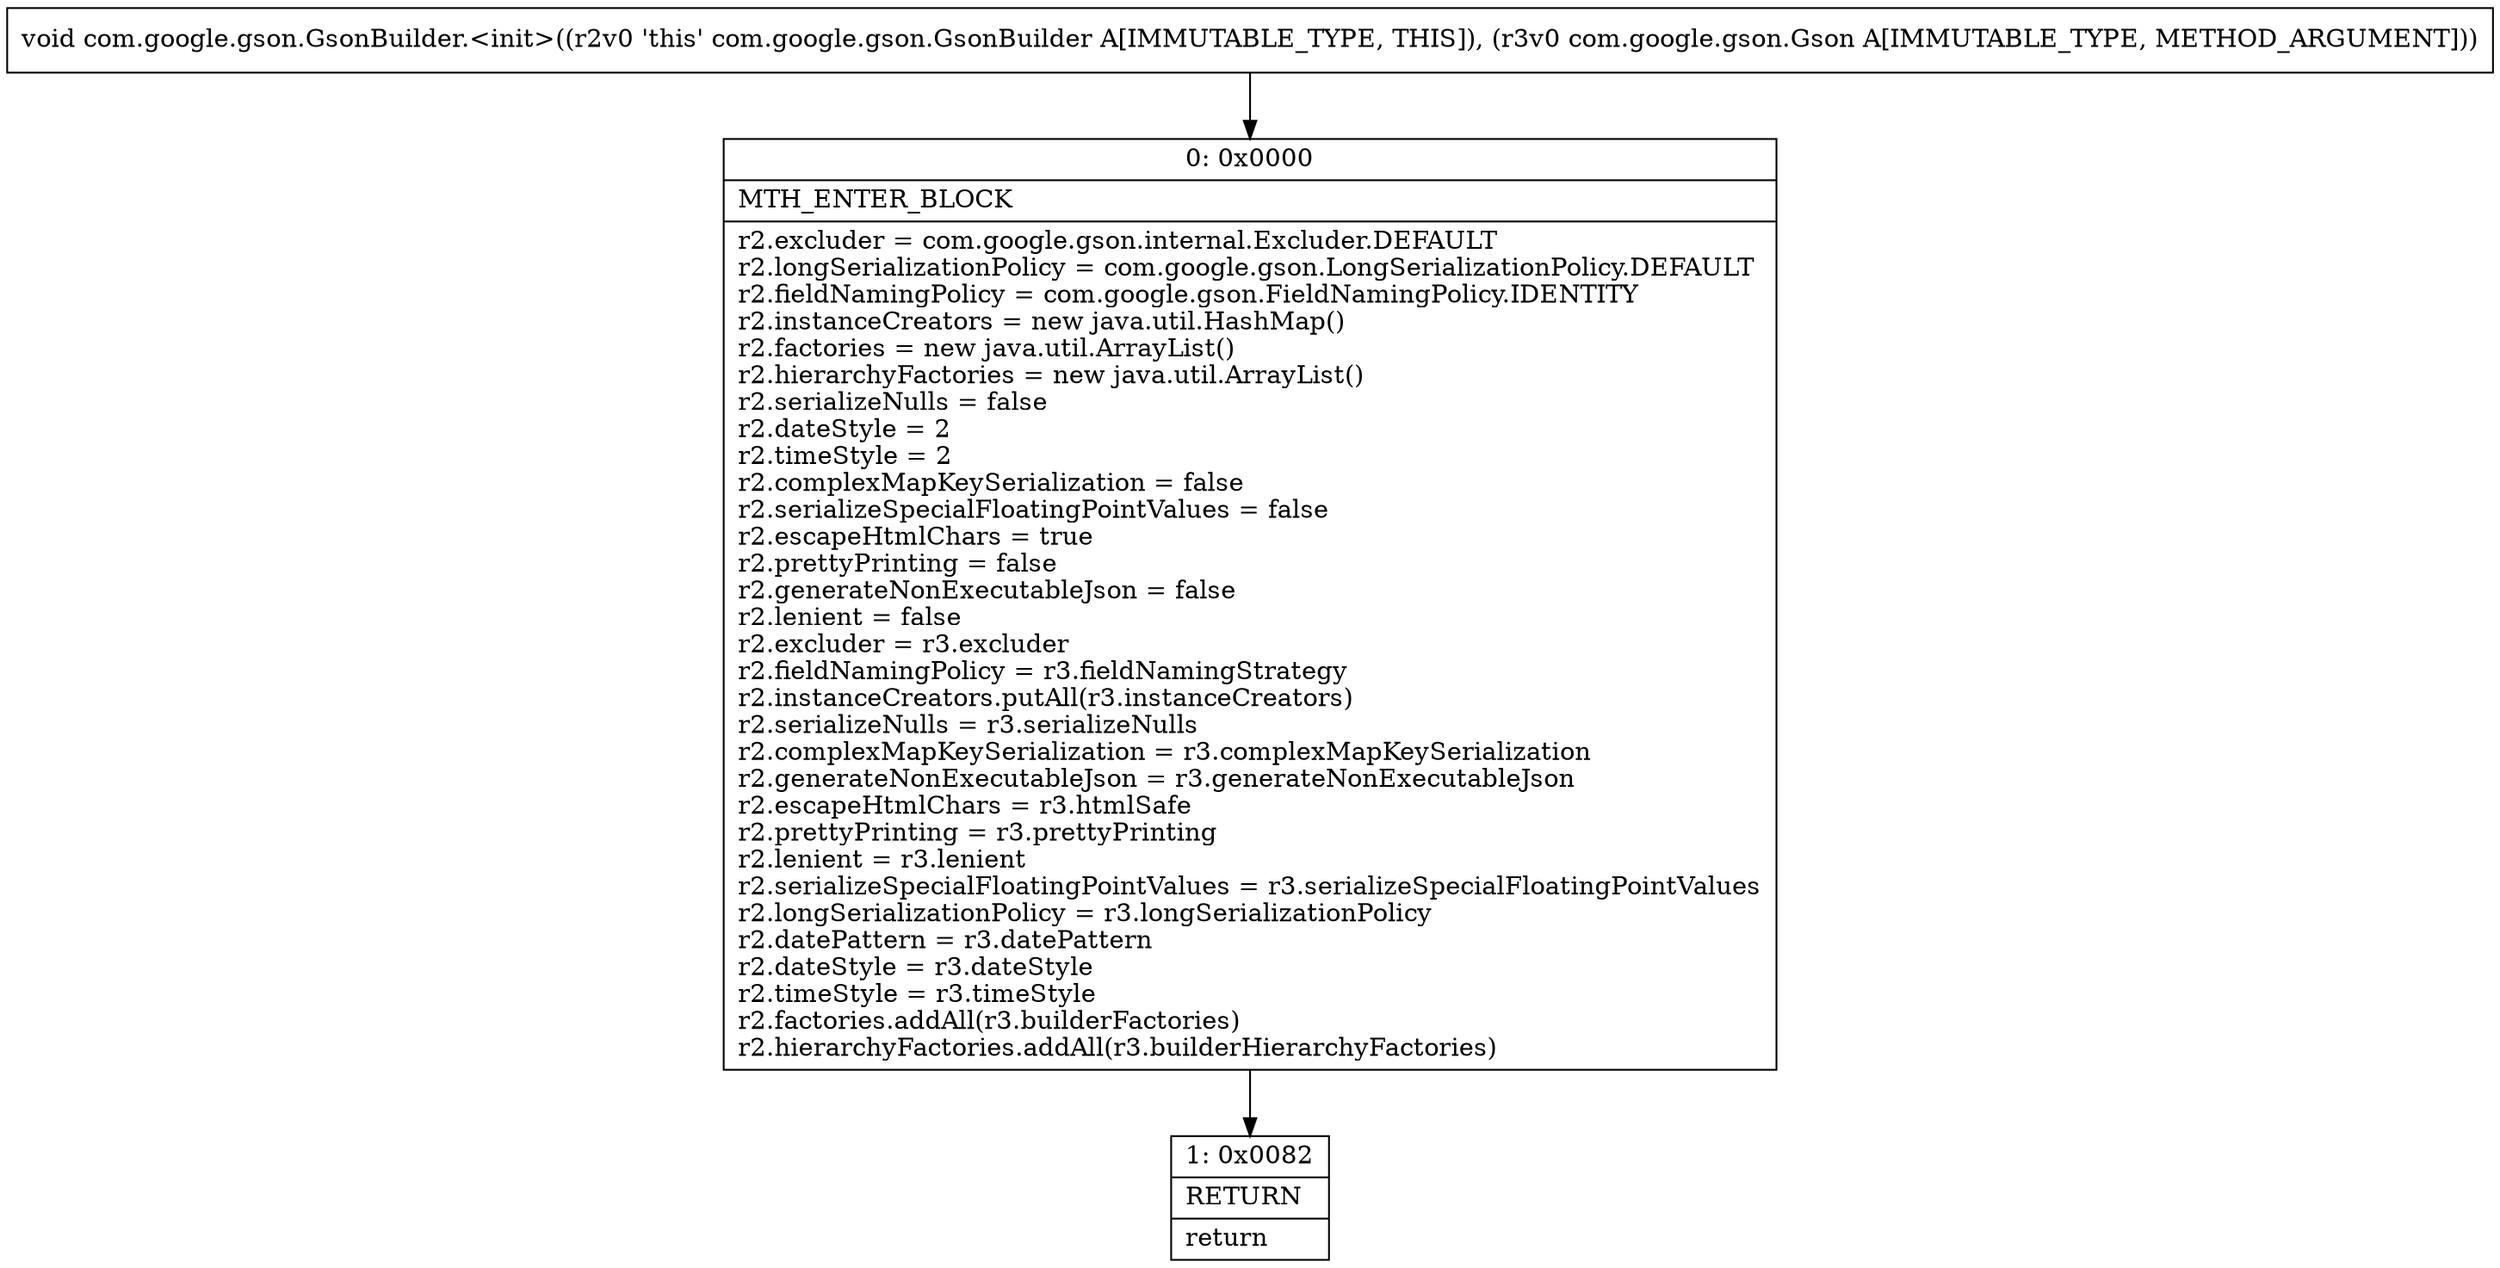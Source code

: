 digraph "CFG forcom.google.gson.GsonBuilder.\<init\>(Lcom\/google\/gson\/Gson;)V" {
Node_0 [shape=record,label="{0\:\ 0x0000|MTH_ENTER_BLOCK\l|r2.excluder = com.google.gson.internal.Excluder.DEFAULT\lr2.longSerializationPolicy = com.google.gson.LongSerializationPolicy.DEFAULT\lr2.fieldNamingPolicy = com.google.gson.FieldNamingPolicy.IDENTITY\lr2.instanceCreators = new java.util.HashMap()\lr2.factories = new java.util.ArrayList()\lr2.hierarchyFactories = new java.util.ArrayList()\lr2.serializeNulls = false\lr2.dateStyle = 2\lr2.timeStyle = 2\lr2.complexMapKeySerialization = false\lr2.serializeSpecialFloatingPointValues = false\lr2.escapeHtmlChars = true\lr2.prettyPrinting = false\lr2.generateNonExecutableJson = false\lr2.lenient = false\lr2.excluder = r3.excluder\lr2.fieldNamingPolicy = r3.fieldNamingStrategy\lr2.instanceCreators.putAll(r3.instanceCreators)\lr2.serializeNulls = r3.serializeNulls\lr2.complexMapKeySerialization = r3.complexMapKeySerialization\lr2.generateNonExecutableJson = r3.generateNonExecutableJson\lr2.escapeHtmlChars = r3.htmlSafe\lr2.prettyPrinting = r3.prettyPrinting\lr2.lenient = r3.lenient\lr2.serializeSpecialFloatingPointValues = r3.serializeSpecialFloatingPointValues\lr2.longSerializationPolicy = r3.longSerializationPolicy\lr2.datePattern = r3.datePattern\lr2.dateStyle = r3.dateStyle\lr2.timeStyle = r3.timeStyle\lr2.factories.addAll(r3.builderFactories)\lr2.hierarchyFactories.addAll(r3.builderHierarchyFactories)\l}"];
Node_1 [shape=record,label="{1\:\ 0x0082|RETURN\l|return\l}"];
MethodNode[shape=record,label="{void com.google.gson.GsonBuilder.\<init\>((r2v0 'this' com.google.gson.GsonBuilder A[IMMUTABLE_TYPE, THIS]), (r3v0 com.google.gson.Gson A[IMMUTABLE_TYPE, METHOD_ARGUMENT])) }"];
MethodNode -> Node_0;
Node_0 -> Node_1;
}

